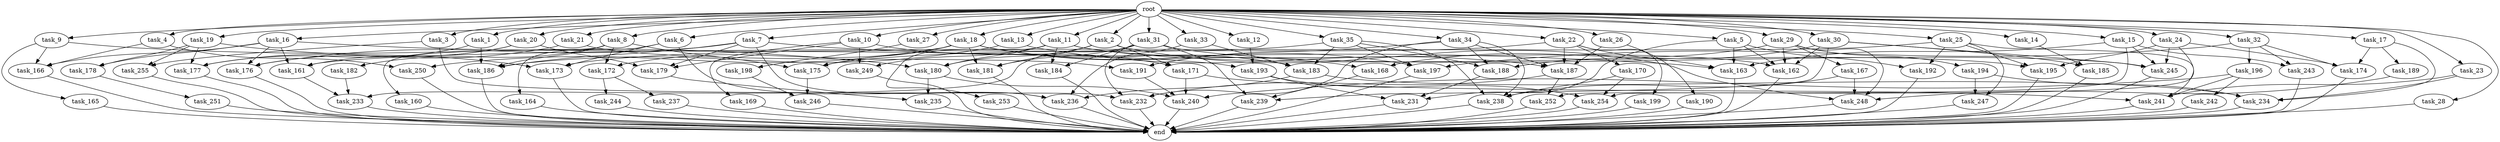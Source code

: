 digraph G {
  root [size="0.000000"];
  task_1 [size="102.400000"];
  task_2 [size="102.400000"];
  task_3 [size="102.400000"];
  task_4 [size="102.400000"];
  task_5 [size="102.400000"];
  task_6 [size="102.400000"];
  task_7 [size="102.400000"];
  task_8 [size="102.400000"];
  task_9 [size="102.400000"];
  task_10 [size="102.400000"];
  task_11 [size="102.400000"];
  task_12 [size="102.400000"];
  task_13 [size="102.400000"];
  task_14 [size="102.400000"];
  task_15 [size="102.400000"];
  task_16 [size="102.400000"];
  task_17 [size="102.400000"];
  task_18 [size="102.400000"];
  task_19 [size="102.400000"];
  task_20 [size="102.400000"];
  task_21 [size="102.400000"];
  task_22 [size="102.400000"];
  task_23 [size="102.400000"];
  task_24 [size="102.400000"];
  task_25 [size="102.400000"];
  task_26 [size="102.400000"];
  task_27 [size="102.400000"];
  task_28 [size="102.400000"];
  task_29 [size="102.400000"];
  task_30 [size="102.400000"];
  task_31 [size="102.400000"];
  task_32 [size="102.400000"];
  task_33 [size="102.400000"];
  task_34 [size="102.400000"];
  task_35 [size="102.400000"];
  task_160 [size="42090679500.800003"];
  task_161 [size="175234665676.800018"];
  task_162 [size="157195803033.600006"];
  task_163 [size="211312390963.200012"];
  task_164 [size="13743895347.200001"];
  task_165 [size="69578470195.199997"];
  task_166 [size="86758339379.200012"];
  task_167 [size="42090679500.800003"];
  task_168 [size="111669149696.000000"];
  task_169 [size="3435973836.800000"];
  task_170 [size="13743895347.200001"];
  task_171 [size="34359738368.000000"];
  task_172 [size="111669149696.000000"];
  task_173 [size="169221711462.400024"];
  task_174 [size="32641751449.600002"];
  task_175 [size="125413045043.200012"];
  task_176 [size="175234665676.800018"];
  task_177 [size="144310901145.600006"];
  task_178 [size="89335319756.800003"];
  task_179 [size="175234665676.800018"];
  task_180 [size="103938208563.200012"];
  task_181 [size="155477816115.200012"];
  task_182 [size="42090679500.800003"];
  task_183 [size="152900835737.600006"];
  task_184 [size="58411555225.600006"];
  task_185 [size="155477816115.200012"];
  task_186 [size="145169894604.800018"];
  task_187 [size="66142496358.400002"];
  task_188 [size="146887881523.200012"];
  task_189 [size="7730941132.800000"];
  task_190 [size="30923764531.200001"];
  task_191 [size="62706522521.600006"];
  task_192 [size="127990025420.800003"];
  task_193 [size="73014444032.000000"];
  task_194 [size="42090679500.800003"];
  task_195 [size="92771293593.600006"];
  task_196 [size="21474836480.000000"];
  task_197 [size="160631776870.399994"];
  task_198 [size="85899345920.000000"];
  task_199 [size="13743895347.200001"];
  task_231 [size="63565515980.800003"];
  task_232 [size="78168404787.199997"];
  task_233 [size="146028888064.000000"];
  task_234 [size="150323855360.000000"];
  task_235 [size="35218731827.200005"];
  task_236 [size="116823110451.200012"];
  task_237 [size="30923764531.200001"];
  task_238 [size="153759829196.800018"];
  task_239 [size="194132521779.200012"];
  task_240 [size="134861973094.400009"];
  task_241 [size="190696547942.400024"];
  task_242 [size="13743895347.200001"];
  task_243 [size="91053306675.200012"];
  task_244 [size="30923764531.200001"];
  task_245 [size="197568495616.000000"];
  task_246 [size="44667659878.400002"];
  task_247 [size="155477816115.200012"];
  task_248 [size="164067750707.200012"];
  task_249 [size="6871947673.600000"];
  task_250 [size="83322365542.400009"];
  task_251 [size="7730941132.800000"];
  task_252 [size="77309411328.000000"];
  task_253 [size="3435973836.800000"];
  task_254 [size="66142496358.400002"];
  task_255 [size="93630287052.800003"];
  end [size="0.000000"];

  root -> task_1 [size="1.000000"];
  root -> task_2 [size="1.000000"];
  root -> task_3 [size="1.000000"];
  root -> task_4 [size="1.000000"];
  root -> task_5 [size="1.000000"];
  root -> task_6 [size="1.000000"];
  root -> task_7 [size="1.000000"];
  root -> task_8 [size="1.000000"];
  root -> task_9 [size="1.000000"];
  root -> task_10 [size="1.000000"];
  root -> task_11 [size="1.000000"];
  root -> task_12 [size="1.000000"];
  root -> task_13 [size="1.000000"];
  root -> task_14 [size="1.000000"];
  root -> task_15 [size="1.000000"];
  root -> task_16 [size="1.000000"];
  root -> task_17 [size="1.000000"];
  root -> task_18 [size="1.000000"];
  root -> task_19 [size="1.000000"];
  root -> task_20 [size="1.000000"];
  root -> task_21 [size="1.000000"];
  root -> task_22 [size="1.000000"];
  root -> task_23 [size="1.000000"];
  root -> task_24 [size="1.000000"];
  root -> task_25 [size="1.000000"];
  root -> task_26 [size="1.000000"];
  root -> task_27 [size="1.000000"];
  root -> task_28 [size="1.000000"];
  root -> task_29 [size="1.000000"];
  root -> task_30 [size="1.000000"];
  root -> task_31 [size="1.000000"];
  root -> task_32 [size="1.000000"];
  root -> task_33 [size="1.000000"];
  root -> task_34 [size="1.000000"];
  root -> task_35 [size="1.000000"];
  task_1 -> task_177 [size="33554432.000000"];
  task_1 -> task_186 [size="33554432.000000"];
  task_2 -> task_171 [size="301989888.000000"];
  task_2 -> task_180 [size="301989888.000000"];
  task_2 -> task_181 [size="301989888.000000"];
  task_2 -> task_248 [size="301989888.000000"];
  task_3 -> task_232 [size="75497472.000000"];
  task_3 -> task_255 [size="75497472.000000"];
  task_4 -> task_166 [size="134217728.000000"];
  task_4 -> task_250 [size="134217728.000000"];
  task_5 -> task_162 [size="411041792.000000"];
  task_5 -> task_163 [size="411041792.000000"];
  task_5 -> task_192 [size="411041792.000000"];
  task_5 -> task_231 [size="411041792.000000"];
  task_6 -> task_164 [size="134217728.000000"];
  task_6 -> task_173 [size="134217728.000000"];
  task_6 -> task_236 [size="134217728.000000"];
  task_7 -> task_163 [size="838860800.000000"];
  task_7 -> task_176 [size="838860800.000000"];
  task_7 -> task_179 [size="838860800.000000"];
  task_7 -> task_186 [size="838860800.000000"];
  task_7 -> task_236 [size="838860800.000000"];
  task_8 -> task_160 [size="411041792.000000"];
  task_8 -> task_172 [size="411041792.000000"];
  task_8 -> task_175 [size="411041792.000000"];
  task_8 -> task_182 [size="411041792.000000"];
  task_8 -> task_186 [size="411041792.000000"];
  task_9 -> task_165 [size="679477248.000000"];
  task_9 -> task_166 [size="679477248.000000"];
  task_9 -> task_180 [size="679477248.000000"];
  task_10 -> task_169 [size="33554432.000000"];
  task_10 -> task_171 [size="33554432.000000"];
  task_10 -> task_179 [size="33554432.000000"];
  task_10 -> task_249 [size="33554432.000000"];
  task_11 -> task_162 [size="33554432.000000"];
  task_11 -> task_180 [size="33554432.000000"];
  task_11 -> task_184 [size="33554432.000000"];
  task_11 -> task_195 [size="33554432.000000"];
  task_11 -> task_249 [size="33554432.000000"];
  task_11 -> task_253 [size="33554432.000000"];
  task_12 -> task_193 [size="679477248.000000"];
  task_13 -> task_186 [size="134217728.000000"];
  task_13 -> task_187 [size="134217728.000000"];
  task_14 -> task_185 [size="838860800.000000"];
  task_15 -> task_163 [size="679477248.000000"];
  task_15 -> task_243 [size="679477248.000000"];
  task_15 -> task_245 [size="679477248.000000"];
  task_15 -> task_252 [size="679477248.000000"];
  task_16 -> task_161 [size="33554432.000000"];
  task_16 -> task_166 [size="33554432.000000"];
  task_16 -> task_176 [size="33554432.000000"];
  task_16 -> task_178 [size="33554432.000000"];
  task_16 -> task_193 [size="33554432.000000"];
  task_17 -> task_174 [size="75497472.000000"];
  task_17 -> task_189 [size="75497472.000000"];
  task_17 -> task_234 [size="75497472.000000"];
  task_18 -> task_168 [size="679477248.000000"];
  task_18 -> task_172 [size="679477248.000000"];
  task_18 -> task_175 [size="679477248.000000"];
  task_18 -> task_181 [size="679477248.000000"];
  task_18 -> task_183 [size="679477248.000000"];
  task_18 -> task_197 [size="679477248.000000"];
  task_18 -> task_250 [size="679477248.000000"];
  task_19 -> task_173 [size="838860800.000000"];
  task_19 -> task_177 [size="838860800.000000"];
  task_19 -> task_178 [size="838860800.000000"];
  task_19 -> task_255 [size="838860800.000000"];
  task_20 -> task_161 [size="838860800.000000"];
  task_20 -> task_176 [size="838860800.000000"];
  task_20 -> task_179 [size="838860800.000000"];
  task_21 -> task_177 [size="536870912.000000"];
  task_21 -> task_191 [size="536870912.000000"];
  task_22 -> task_163 [size="134217728.000000"];
  task_22 -> task_170 [size="134217728.000000"];
  task_22 -> task_175 [size="134217728.000000"];
  task_22 -> task_187 [size="134217728.000000"];
  task_22 -> task_199 [size="134217728.000000"];
  task_23 -> task_234 [size="679477248.000000"];
  task_23 -> task_241 [size="679477248.000000"];
  task_24 -> task_174 [size="33554432.000000"];
  task_24 -> task_195 [size="33554432.000000"];
  task_24 -> task_245 [size="33554432.000000"];
  task_24 -> task_254 [size="33554432.000000"];
  task_25 -> task_161 [size="838860800.000000"];
  task_25 -> task_192 [size="838860800.000000"];
  task_25 -> task_195 [size="838860800.000000"];
  task_25 -> task_241 [size="838860800.000000"];
  task_25 -> task_247 [size="838860800.000000"];
  task_26 -> task_187 [size="301989888.000000"];
  task_26 -> task_190 [size="301989888.000000"];
  task_27 -> task_198 [size="838860800.000000"];
  task_28 -> end [size="1.000000"];
  task_29 -> task_162 [size="411041792.000000"];
  task_29 -> task_167 [size="411041792.000000"];
  task_29 -> task_168 [size="411041792.000000"];
  task_29 -> task_194 [size="411041792.000000"];
  task_29 -> task_248 [size="411041792.000000"];
  task_30 -> task_162 [size="679477248.000000"];
  task_30 -> task_185 [size="679477248.000000"];
  task_30 -> task_188 [size="679477248.000000"];
  task_30 -> task_239 [size="679477248.000000"];
  task_30 -> task_245 [size="679477248.000000"];
  task_31 -> task_181 [size="536870912.000000"];
  task_31 -> task_184 [size="536870912.000000"];
  task_31 -> task_232 [size="536870912.000000"];
  task_31 -> task_233 [size="536870912.000000"];
  task_31 -> task_239 [size="536870912.000000"];
  task_31 -> task_245 [size="536870912.000000"];
  task_32 -> task_174 [size="209715200.000000"];
  task_32 -> task_196 [size="209715200.000000"];
  task_32 -> task_197 [size="209715200.000000"];
  task_32 -> task_243 [size="209715200.000000"];
  task_33 -> task_183 [size="134217728.000000"];
  task_33 -> task_236 [size="134217728.000000"];
  task_34 -> task_187 [size="75497472.000000"];
  task_34 -> task_188 [size="75497472.000000"];
  task_34 -> task_191 [size="75497472.000000"];
  task_34 -> task_232 [size="75497472.000000"];
  task_34 -> task_238 [size="75497472.000000"];
  task_35 -> task_173 [size="679477248.000000"];
  task_35 -> task_183 [size="679477248.000000"];
  task_35 -> task_188 [size="679477248.000000"];
  task_35 -> task_197 [size="679477248.000000"];
  task_35 -> task_238 [size="679477248.000000"];
  task_160 -> end [size="1.000000"];
  task_161 -> task_233 [size="679477248.000000"];
  task_162 -> end [size="1.000000"];
  task_163 -> end [size="1.000000"];
  task_164 -> end [size="1.000000"];
  task_165 -> end [size="1.000000"];
  task_166 -> end [size="1.000000"];
  task_167 -> task_238 [size="209715200.000000"];
  task_167 -> task_248 [size="209715200.000000"];
  task_168 -> task_239 [size="679477248.000000"];
  task_169 -> end [size="1.000000"];
  task_170 -> task_238 [size="536870912.000000"];
  task_170 -> task_254 [size="536870912.000000"];
  task_171 -> task_240 [size="209715200.000000"];
  task_171 -> task_241 [size="209715200.000000"];
  task_172 -> task_237 [size="301989888.000000"];
  task_172 -> task_244 [size="301989888.000000"];
  task_173 -> end [size="1.000000"];
  task_174 -> end [size="1.000000"];
  task_175 -> task_246 [size="301989888.000000"];
  task_176 -> end [size="1.000000"];
  task_177 -> end [size="1.000000"];
  task_178 -> task_251 [size="75497472.000000"];
  task_179 -> task_235 [size="209715200.000000"];
  task_180 -> task_235 [size="134217728.000000"];
  task_180 -> task_240 [size="134217728.000000"];
  task_181 -> end [size="1.000000"];
  task_182 -> task_233 [size="209715200.000000"];
  task_183 -> task_234 [size="33554432.000000"];
  task_183 -> task_236 [size="33554432.000000"];
  task_184 -> end [size="1.000000"];
  task_185 -> end [size="1.000000"];
  task_186 -> end [size="1.000000"];
  task_187 -> task_232 [size="75497472.000000"];
  task_187 -> task_252 [size="75497472.000000"];
  task_188 -> task_231 [size="134217728.000000"];
  task_189 -> task_248 [size="679477248.000000"];
  task_190 -> end [size="1.000000"];
  task_191 -> task_240 [size="838860800.000000"];
  task_192 -> end [size="1.000000"];
  task_193 -> task_231 [size="75497472.000000"];
  task_193 -> task_254 [size="75497472.000000"];
  task_194 -> task_234 [size="679477248.000000"];
  task_194 -> task_247 [size="679477248.000000"];
  task_195 -> end [size="1.000000"];
  task_196 -> task_240 [size="134217728.000000"];
  task_196 -> task_241 [size="134217728.000000"];
  task_196 -> task_242 [size="134217728.000000"];
  task_197 -> end [size="1.000000"];
  task_198 -> task_246 [size="134217728.000000"];
  task_199 -> end [size="1.000000"];
  task_231 -> end [size="1.000000"];
  task_232 -> end [size="1.000000"];
  task_233 -> end [size="1.000000"];
  task_234 -> end [size="1.000000"];
  task_235 -> end [size="1.000000"];
  task_236 -> end [size="1.000000"];
  task_237 -> end [size="1.000000"];
  task_238 -> end [size="1.000000"];
  task_239 -> end [size="1.000000"];
  task_240 -> end [size="1.000000"];
  task_241 -> end [size="1.000000"];
  task_242 -> end [size="1.000000"];
  task_243 -> end [size="1.000000"];
  task_244 -> end [size="1.000000"];
  task_245 -> end [size="1.000000"];
  task_246 -> end [size="1.000000"];
  task_247 -> end [size="1.000000"];
  task_248 -> end [size="1.000000"];
  task_249 -> end [size="1.000000"];
  task_250 -> end [size="1.000000"];
  task_251 -> end [size="1.000000"];
  task_252 -> end [size="1.000000"];
  task_253 -> end [size="1.000000"];
  task_254 -> end [size="1.000000"];
  task_255 -> end [size="1.000000"];
}
